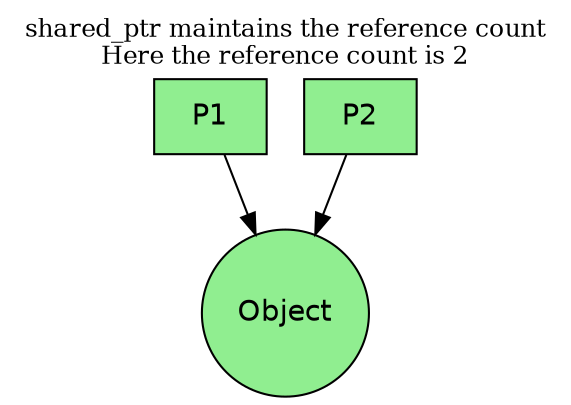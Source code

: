 digraph SharedPtr {
    node [shape=box, style=filled, fillcolor=lightgreen, fontname=Helvetica];

    P1 -> Object;
    P2 -> Object;

    Object [shape=circle, label="Object", style=filled, fillcolor=lightgreen];

    label="shared_ptr maintains the reference count\nHere the reference count is 2";
    labelloc="t";
    fontsize=12;
}


digraph UniquePtrTransfer {
    node [shape=box, fontname=Helvetica];

    P1 [label="P1", style=filled, fillcolor=gray];
    P2 [label="P2", style=filled, fillcolor=lightgreen];
    Object [shape=circle, label="Object", style=filled, fillcolor=lightgreen];

    P2 -> Object;

    label="We can transfer the control of object to P2";
    labelloc="t";
    fontsize=12;
}


digraph AutoPtrFlow {
    rankdir=LR;
    node [shape=box, fontname=Helvetica];

    subgraph cluster0 {
        label="Initially";
        PointerP1_0 [label="Pointer P1\nNull"];
        ResourceR_0 [shape=ellipse, label="Resource R"];
        PointerP2_0 [label="Pointer P2\nNull"];
    }

    subgraph cluster1 {
        label="P1 gets R";
        PointerP1_1 [label="Pointer P1"];
        ResourceR_1 [shape=ellipse, label="Resource R"];
        PointerP2_1 [label="Pointer P2\nNull"];
        PointerP1_1 -> ResourceR_1;
    }

    subgraph cluster2 {
        label="P2 wants R";
        PointerP1_2 [label="Pointer P1"];
        ResourceR_2 [shape=ellipse, label="Resource R"];
        PointerP2_2 [label="Pointer P2"];
        PointerP1_2 -> ResourceR_2 [style=dashed];
        PointerP2_2 -> ResourceR_2;
    }

    subgraph cluster3 {
        label="P2 gets R";
        PointerP1_3 [label="Pointer P1\nNull"];
        ResourceR_3 [shape=ellipse, label="Resource R"];
        PointerP2_3 [label="Pointer P2"];
        PointerP2_3 -> ResourceR_3;
    }

    labelloc="t";
    label="Auto Pointer in C++";
    fontsize=14;
}


digraph WeakPtrOwnership {
    rankdir=LR;
    node [shape=box, style=filled, fillcolor="#d0f0d0", fontname="Arial"];

    P1 [label="P1 (Owner)"];
    P2 [label="P2 (Non-owner)", style="dashed"];

    Object [label="Object", shape=circle, fillcolor="#b0e0b0"];

    P1 -> Object [label="owns"];
    P2 -> Object [label="refers", style=dashed];

    explanation [label="Object is still owned by P1\nP2 is a non-owning reference", shape=note, fillcolor="#fdfd96"];
    Object -> explanation [style=invis]; // just to anchor the note
}
